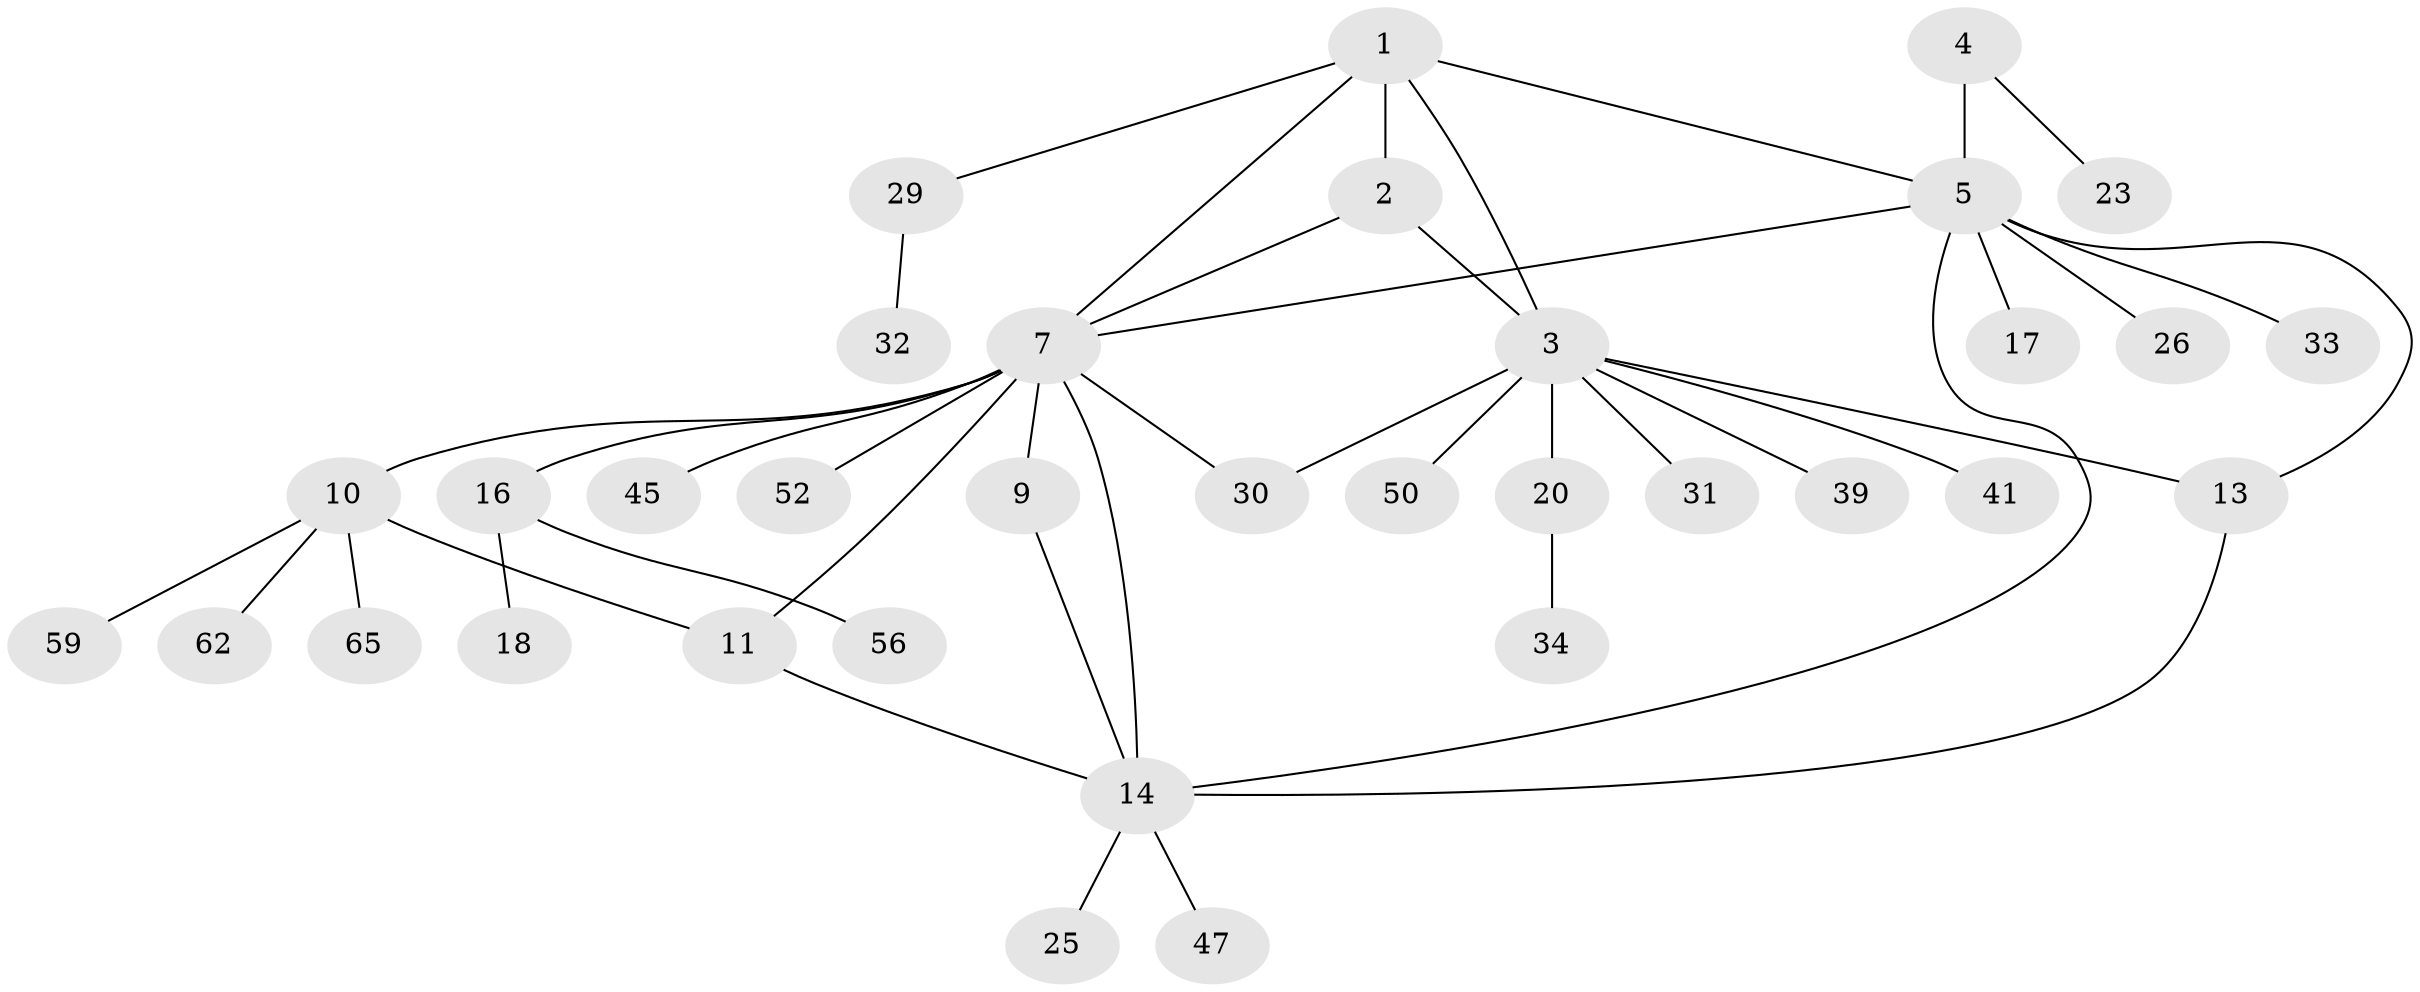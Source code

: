 // original degree distribution, {6: 0.057971014492753624, 3: 0.07246376811594203, 9: 0.014492753623188406, 7: 0.028985507246376812, 4: 0.028985507246376812, 5: 0.028985507246376812, 8: 0.043478260869565216, 1: 0.6086956521739131, 2: 0.11594202898550725}
// Generated by graph-tools (version 1.1) at 2025/15/03/09/25 04:15:59]
// undirected, 34 vertices, 43 edges
graph export_dot {
graph [start="1"]
  node [color=gray90,style=filled];
  1 [super="+27"];
  2;
  3;
  4 [super="+60+48+53+22"];
  5 [super="+15+6"];
  7 [super="+8+44+49+64"];
  9 [super="+69"];
  10 [super="+43+40+35"];
  11 [super="+51"];
  13 [super="+19+54+42+24+28"];
  14;
  16;
  17;
  18;
  20;
  23 [super="+46+38"];
  25;
  26;
  29;
  30 [super="+36"];
  31;
  32;
  33;
  34;
  39;
  41;
  45;
  47;
  50 [super="+55"];
  52;
  56 [super="+67"];
  59;
  62;
  65 [super="+68"];
  1 -- 2;
  1 -- 3;
  1 -- 29;
  1 -- 7;
  1 -- 5;
  2 -- 3;
  2 -- 7;
  3 -- 13;
  3 -- 20;
  3 -- 30;
  3 -- 31;
  3 -- 39;
  3 -- 41;
  3 -- 50;
  4 -- 5 [weight=2];
  4 -- 23;
  5 -- 26;
  5 -- 17;
  5 -- 33;
  5 -- 13;
  5 -- 14;
  5 -- 7 [weight=2];
  7 -- 9 [weight=2];
  7 -- 14;
  7 -- 10;
  7 -- 11;
  7 -- 45;
  7 -- 16;
  7 -- 52;
  7 -- 30;
  9 -- 14;
  10 -- 11;
  10 -- 59;
  10 -- 62;
  10 -- 65;
  11 -- 14;
  13 -- 14;
  14 -- 25;
  14 -- 47;
  16 -- 18;
  16 -- 56;
  20 -- 34;
  29 -- 32;
}
